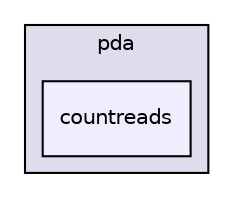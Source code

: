 digraph "java/broad/pda/countreads" {
  compound=true
  node [ fontsize="10", fontname="Helvetica"];
  edge [ labelfontsize="10", labelfontname="Helvetica"];
  subgraph clusterdir_8530d4a580cb4d50cf384308e0640be3 {
    graph [ bgcolor="#ddddee", pencolor="black", label="pda" fontname="Helvetica", fontsize="10", URL="dir_8530d4a580cb4d50cf384308e0640be3.html"]
  dir_bafdb70b98627e0fb1d578de4e075b5a [shape=box, label="countreads", style="filled", fillcolor="#eeeeff", pencolor="black", URL="dir_bafdb70b98627e0fb1d578de4e075b5a.html"];
  }
}
